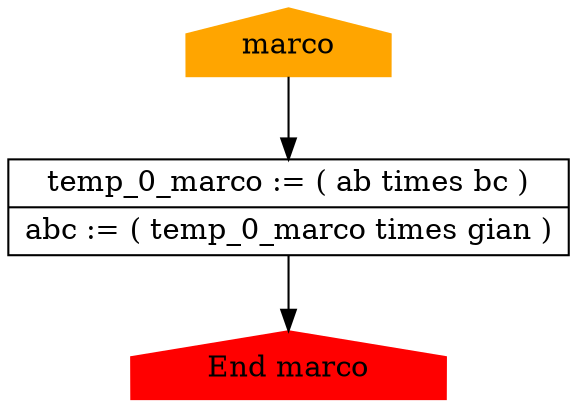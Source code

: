 digraph marcoCFG139627949978704 {
	139627949978704 [label=marco color=orange shape=house style=filled]
	0 [label="End marco" color=red shape=house style=filled]
	139627949978704 -> 139627950022352
	139627950022352 [label="{temp_0_marco := ( ab times bc )|abc := ( temp_0_marco times gian )}" shape=record]
	139627950022352 -> 0
}
